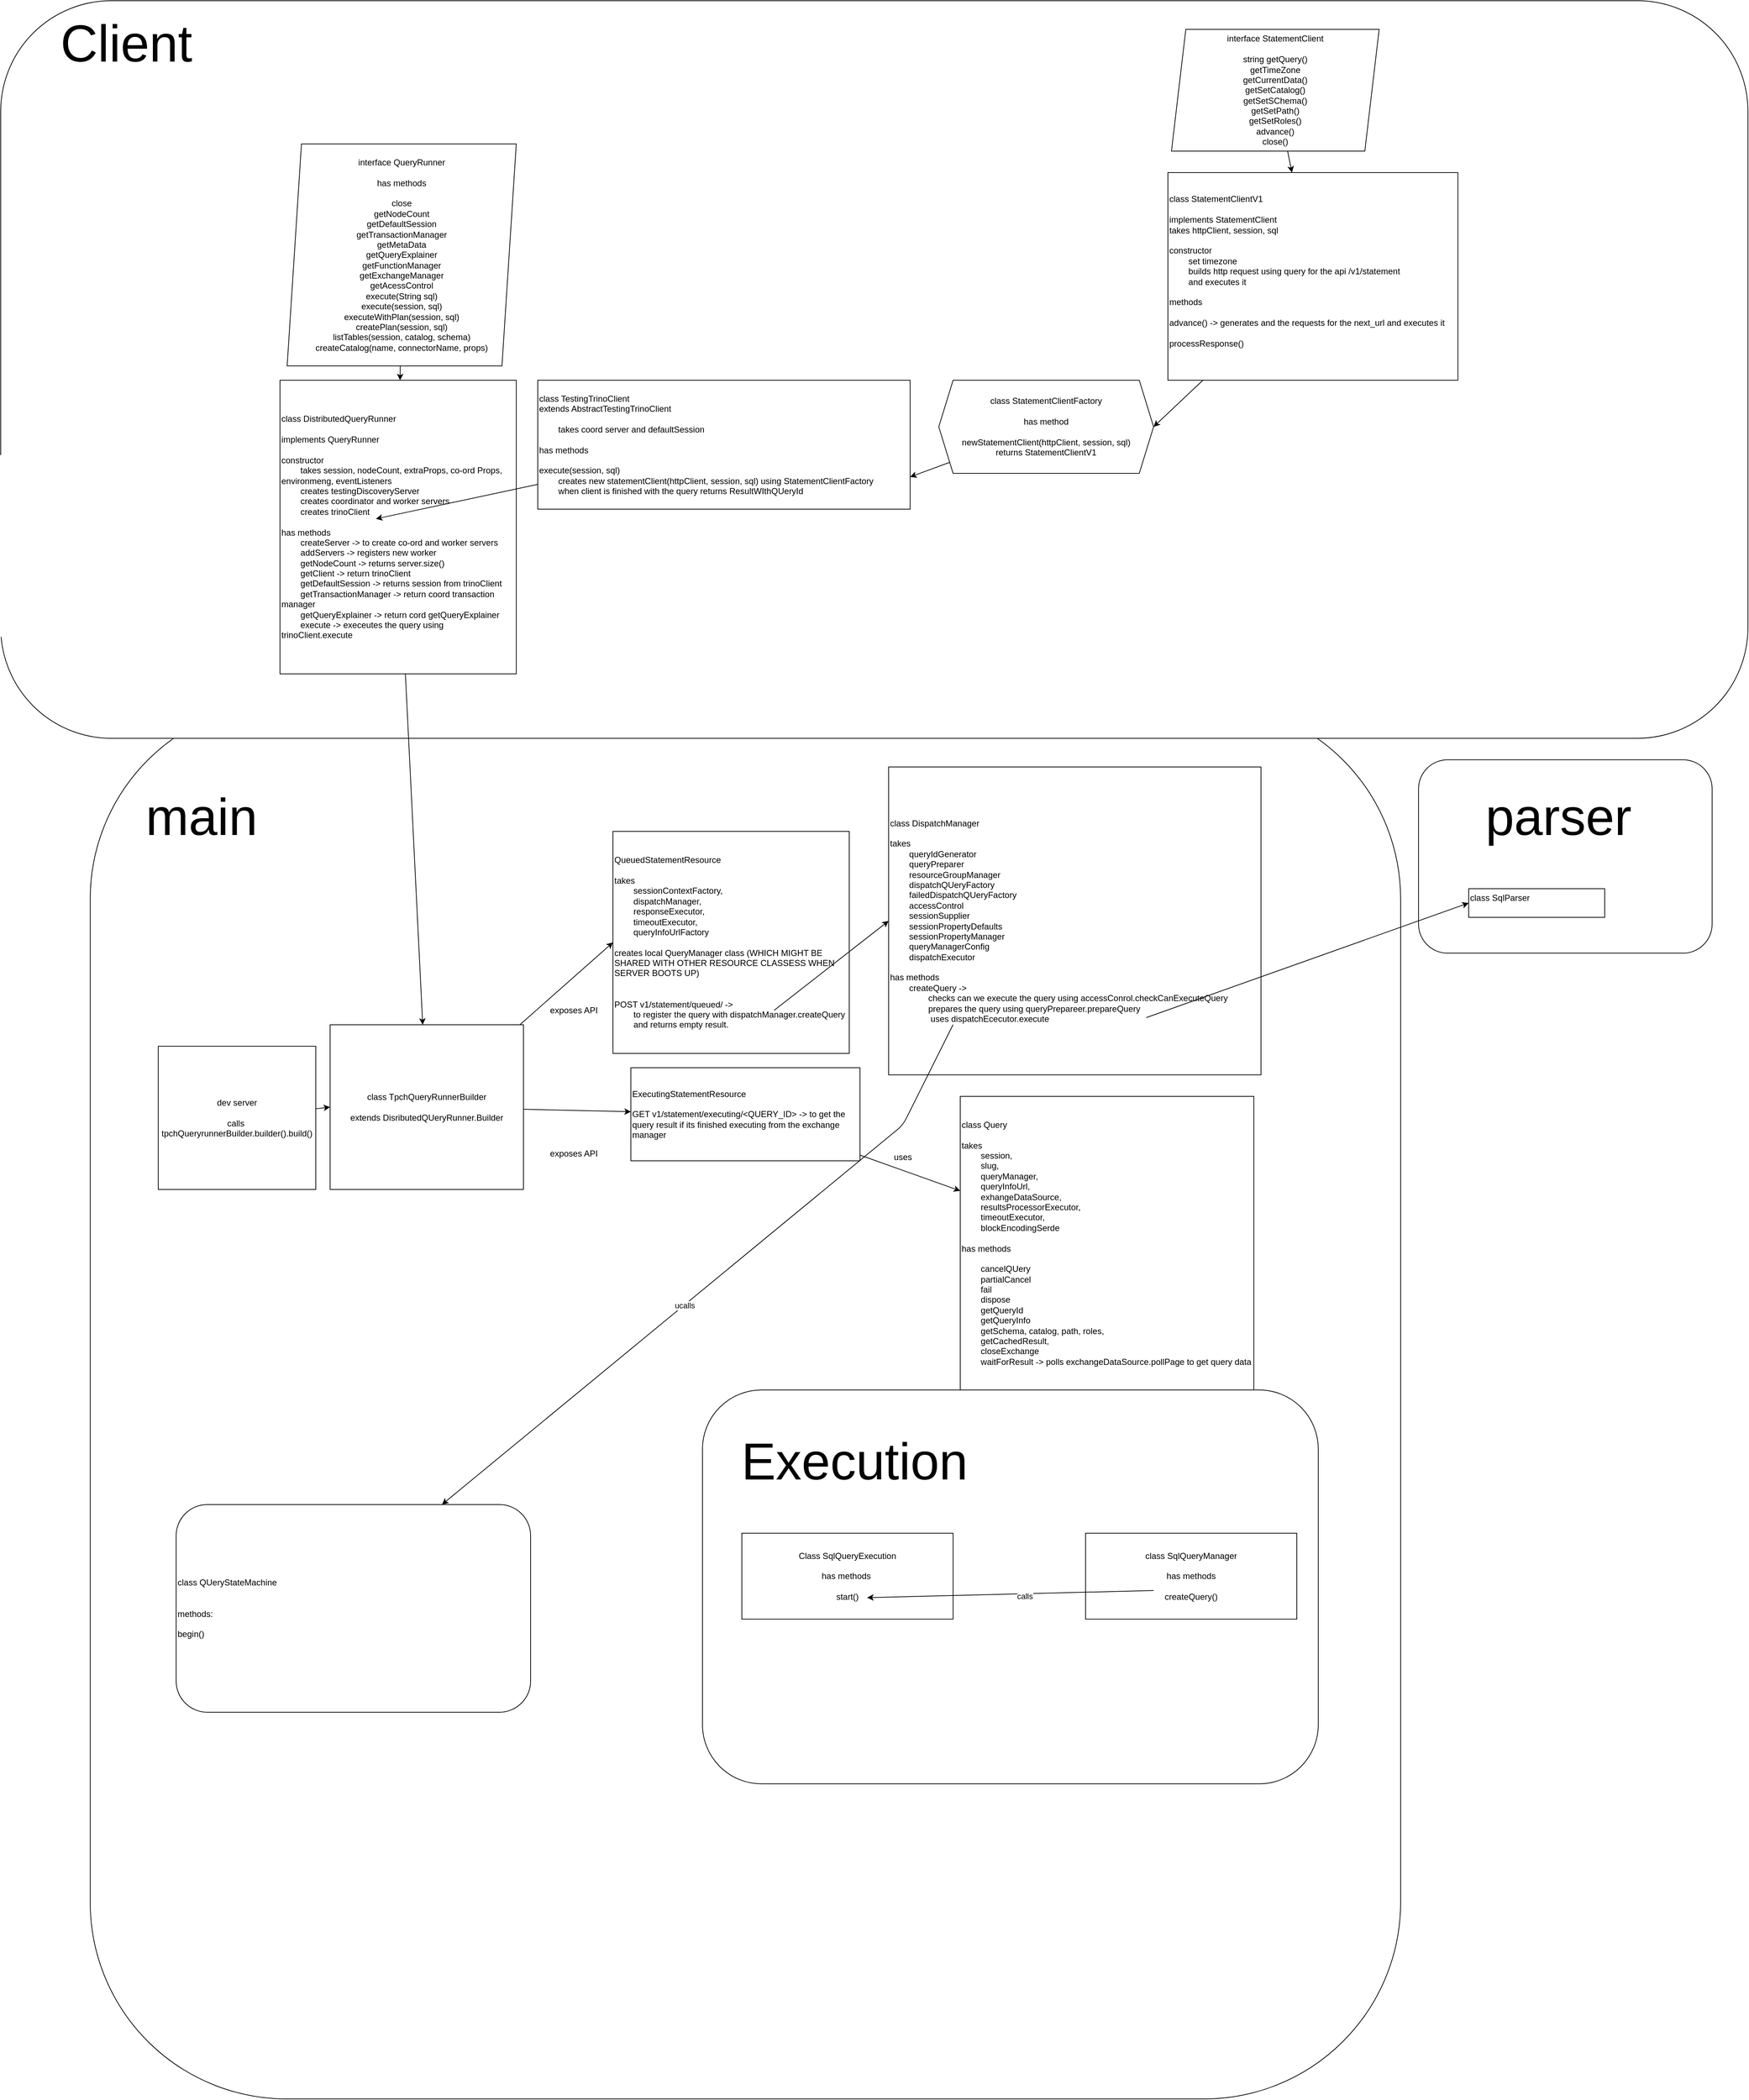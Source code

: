 <mxfile>
    <diagram id="36W98JDeAzT-L6-rF6kr" name="Page-1">
        <mxGraphModel dx="2346" dy="1761" grid="1" gridSize="10" guides="1" tooltips="1" connect="1" arrows="1" fold="1" page="1" pageScale="1" pageWidth="827" pageHeight="1169" math="0" shadow="0">
            <root>
                <mxCell id="0"/>
                <mxCell id="1" parent="0"/>
                <mxCell id="456" value="" style="rounded=1;whiteSpace=wrap;html=1;" vertex="1" parent="1">
                    <mxGeometry x="-75" y="-180" width="1830" height="1950" as="geometry"/>
                </mxCell>
                <mxCell id="454" value="" style="rounded=1;whiteSpace=wrap;html=1;" parent="1" vertex="1">
                    <mxGeometry x="-200" y="-1160" width="2440" height="1030" as="geometry"/>
                </mxCell>
                <mxCell id="426" style="edgeStyle=none;html=1;entryX=0;entryY=0.5;entryDx=0;entryDy=0;" parent="1" source="424" target="425" edge="1">
                    <mxGeometry relative="1" as="geometry"/>
                </mxCell>
                <mxCell id="424" value="dev server&lt;br&gt;&lt;br&gt;calls&amp;nbsp; tpchQueryrunnerBuilder.builder().build()" style="rounded=0;whiteSpace=wrap;html=1;" parent="1" vertex="1">
                    <mxGeometry x="20" y="300" width="220" height="200" as="geometry"/>
                </mxCell>
                <mxCell id="441" style="edgeStyle=none;html=1;entryX=0;entryY=0.5;entryDx=0;entryDy=0;" parent="1" source="425" target="440" edge="1">
                    <mxGeometry relative="1" as="geometry"/>
                </mxCell>
                <mxCell id="444" style="edgeStyle=none;html=1;" parent="1" source="425" target="443" edge="1">
                    <mxGeometry relative="1" as="geometry"/>
                </mxCell>
                <mxCell id="425" value="class TpchQueryRunnerBuilder&lt;br&gt;&lt;br&gt;extends DisributedQUeryRunner.Builder&lt;br&gt;" style="rounded=0;whiteSpace=wrap;html=1;" parent="1" vertex="1">
                    <mxGeometry x="260" y="270" width="270" height="230" as="geometry"/>
                </mxCell>
                <mxCell id="428" style="edgeStyle=none;html=1;" parent="1" source="427" target="425" edge="1">
                    <mxGeometry relative="1" as="geometry"/>
                </mxCell>
                <mxCell id="427" value="class DistributedQueryRunner&lt;br&gt;&lt;br&gt;implements QueryRunner&lt;br&gt;&lt;br&gt;constructor&lt;br&gt;&lt;span style=&quot;white-space: pre&quot;&gt;&#9;&lt;/span&gt;takes session, nodeCount, extraProps, co-ord Props, environmeng, eventListeners&lt;br&gt;&lt;span style=&quot;white-space: pre&quot;&gt;&#9;&lt;/span&gt;creates testingDiscoveryServer&lt;br&gt;&lt;span style=&quot;white-space: pre&quot;&gt;&#9;&lt;/span&gt;creates coordinator and worker servers&lt;br&gt;&lt;span style=&quot;white-space: pre&quot;&gt;&#9;&lt;/span&gt;creates trinoClient&lt;br&gt;&lt;span style=&quot;white-space: pre&quot;&gt;&#9;&lt;/span&gt;&lt;br&gt;has methods&lt;br&gt;&lt;span style=&quot;white-space: pre&quot;&gt;&#9;&lt;/span&gt;createServer -&amp;gt; to create co-ord and worker servers&lt;br&gt;&lt;span style=&quot;white-space: pre&quot;&gt;&#9;&lt;/span&gt;addServers -&amp;gt; registers new worker&lt;br&gt;&lt;span style=&quot;white-space: pre&quot;&gt;&#9;&lt;/span&gt;getNodeCount -&amp;gt; returns server.size()&lt;br&gt;&lt;span style=&quot;white-space: pre&quot;&gt;&#9;&lt;/span&gt;getClient -&amp;gt; return trinoClient&lt;br&gt;&lt;span style=&quot;white-space: pre&quot;&gt;&#9;&lt;/span&gt;getDefaultSession -&amp;gt; returns session from trinoClient&lt;br&gt;&lt;span style=&quot;white-space: pre&quot;&gt;&#9;&lt;/span&gt;getTransactionManager -&amp;gt; return coord transaction manager&lt;br&gt;&lt;span style=&quot;white-space: pre&quot;&gt;&#9;&lt;/span&gt;getQueryExplainer -&amp;gt; return cord getQueryExplainer&lt;br&gt;&lt;span style=&quot;white-space: pre&quot;&gt;&#9;&lt;/span&gt;execute -&amp;gt; execeutes the query using trinoClient.execute" style="rounded=0;whiteSpace=wrap;html=1;align=left;" parent="1" vertex="1">
                    <mxGeometry x="190" y="-630" width="330" height="410" as="geometry"/>
                </mxCell>
                <mxCell id="430" style="edgeStyle=none;html=1;" parent="1" source="429" target="427" edge="1">
                    <mxGeometry relative="1" as="geometry"/>
                </mxCell>
                <mxCell id="429" value="interface QueryRunner&lt;br&gt;&lt;br&gt;has methods&lt;br&gt;&lt;br&gt;close&lt;br&gt;getNodeCount&lt;br&gt;getDefaultSession&lt;br&gt;getTransactionManager&lt;br&gt;getMetaData&lt;br&gt;getQueryExplainer&lt;br&gt;getFunctionManager&lt;br&gt;getExchangeManager&lt;br&gt;getAcessControl&lt;br&gt;execute(String sql)&lt;br&gt;execute(session, sql)&lt;br&gt;executeWithPlan(session, sql)&lt;br&gt;createPlan(session, sql)&lt;br&gt;listTables(session, catalog, schema)&lt;br&gt;createCatalog(name, connectorName, props)&lt;br&gt;" style="shape=parallelogram;perimeter=parallelogramPerimeter;whiteSpace=wrap;html=1;fixedSize=1;" parent="1" vertex="1">
                    <mxGeometry x="200" y="-960" width="320" height="310" as="geometry"/>
                </mxCell>
                <mxCell id="432" style="edgeStyle=none;html=1;entryX=0.406;entryY=0.472;entryDx=0;entryDy=0;entryPerimeter=0;" parent="1" source="431" target="427" edge="1">
                    <mxGeometry relative="1" as="geometry"/>
                </mxCell>
                <mxCell id="431" value="class TestingTrinoClient&lt;br&gt;extends AbstractTestingTrinoClient&lt;br&gt;&lt;br&gt;&lt;span style=&quot;white-space: pre&quot;&gt;&#9;&lt;/span&gt;takes coord server and defaultSession&lt;br&gt;&lt;br&gt;has methods&lt;br&gt;&lt;br&gt;execute(session, sql)&lt;br&gt;&lt;span style=&quot;white-space: pre&quot;&gt;&#9;&lt;/span&gt;creates new statementClient(httpClient, session, sql) using StatementClientFactory&lt;br&gt;&lt;span style=&quot;white-space: pre&quot;&gt;&#9;&lt;/span&gt;when client is finished with the query returns ResultWIthQUeryId" style="rounded=0;whiteSpace=wrap;html=1;align=left;" parent="1" vertex="1">
                    <mxGeometry x="550" y="-630" width="520" height="180" as="geometry"/>
                </mxCell>
                <mxCell id="435" style="edgeStyle=none;html=1;entryX=1;entryY=0.75;entryDx=0;entryDy=0;" parent="1" source="434" target="431" edge="1">
                    <mxGeometry relative="1" as="geometry"/>
                </mxCell>
                <mxCell id="434" value="&lt;div&gt;&lt;span&gt;class StatementClientFactory&lt;/span&gt;&lt;/div&gt;&lt;div&gt;&lt;span&gt;&amp;nbsp;&lt;/span&gt;&lt;/div&gt;&lt;div&gt;&lt;span&gt;has method&lt;/span&gt;&lt;/div&gt;&lt;div&gt;&lt;span&gt;&lt;br&gt;&lt;/span&gt;&lt;/div&gt;&lt;div&gt;&lt;span&gt;newStatementClient(httpClient, session, sql)&lt;/span&gt;&lt;/div&gt;&lt;div&gt;&lt;span&gt;returns StatementClientV1&lt;/span&gt;&lt;/div&gt;" style="shape=hexagon;perimeter=hexagonPerimeter2;whiteSpace=wrap;html=1;fixedSize=1;align=center;" parent="1" vertex="1">
                    <mxGeometry x="1110" y="-630" width="300" height="130" as="geometry"/>
                </mxCell>
                <mxCell id="439" style="edgeStyle=none;html=1;entryX=1;entryY=0.5;entryDx=0;entryDy=0;" parent="1" source="436" target="434" edge="1">
                    <mxGeometry relative="1" as="geometry"/>
                </mxCell>
                <mxCell id="436" value="class StatementClientV1&lt;br&gt;&lt;br&gt;implements StatementClient&lt;br&gt;takes httpClient, session, sql&lt;br&gt;&lt;br&gt;constructor&lt;br&gt;&lt;span style=&quot;white-space: pre&quot;&gt;&#9;&lt;/span&gt;set timezone&lt;br&gt;&lt;span style=&quot;white-space: pre&quot;&gt;&#9;&lt;/span&gt;builds http request using query for the api /v1/statement&lt;br&gt;&lt;span style=&quot;white-space: pre&quot;&gt;&#9;&lt;/span&gt;and executes it&lt;br&gt;&lt;br&gt;methods&lt;br&gt;&lt;br&gt;advance() -&amp;gt; generates and the requests for the next_url and executes it&lt;br&gt;&lt;br&gt;processResponse()&lt;br&gt;&lt;br&gt;" style="rounded=0;whiteSpace=wrap;html=1;align=left;" parent="1" vertex="1">
                    <mxGeometry x="1430" y="-920" width="405" height="290" as="geometry"/>
                </mxCell>
                <mxCell id="438" style="edgeStyle=none;html=1;" parent="1" source="437" target="436" edge="1">
                    <mxGeometry relative="1" as="geometry"/>
                </mxCell>
                <mxCell id="437" value="interface StatementClient&lt;br&gt;&lt;br&gt;string getQuery()&lt;br&gt;getTimeZone&lt;br&gt;getCurrentData()&lt;br&gt;getSetCatalog()&lt;br&gt;getSetSChema()&lt;br&gt;getSetPath()&lt;br&gt;getSetRoles()&lt;br&gt;advance()&lt;br&gt;close()" style="shape=parallelogram;perimeter=parallelogramPerimeter;whiteSpace=wrap;html=1;fixedSize=1;" parent="1" vertex="1">
                    <mxGeometry x="1435" y="-1120" width="290" height="170" as="geometry"/>
                </mxCell>
                <mxCell id="440" value="QueuedStatementResource&lt;br&gt;&lt;br&gt;takes &lt;br&gt;&lt;span style=&quot;white-space: pre&quot;&gt;&#9;&lt;/span&gt;sessionContextFactory, &lt;br&gt;&lt;span style=&quot;white-space: pre&quot;&gt;&#9;&lt;/span&gt;dispatchManager, &lt;br&gt;&lt;span style=&quot;white-space: pre&quot;&gt;&#9;&lt;/span&gt;responseExecutor, &lt;br&gt;&lt;span style=&quot;white-space: pre&quot;&gt;&#9;&lt;/span&gt;timeoutExecutor, &lt;br&gt;&lt;span style=&quot;white-space: pre&quot;&gt;&#9;&lt;/span&gt;queryInfoUrlFactory&lt;br&gt;&lt;br&gt;creates local QueryManager class (WHICH MIGHT BE SHARED WITH OTHER RESOURCE CLASSESS WHEN SERVER BOOTS UP)&lt;br&gt;&amp;nbsp;&lt;br&gt;&lt;br&gt;POST v1/statement/queued/ -&amp;gt; &lt;br&gt;&lt;span style=&quot;white-space: pre&quot;&gt;&#9;&lt;/span&gt;to register the query with dispatchManager.createQuery&lt;br&gt;&lt;span style=&quot;white-space: pre&quot;&gt;&#9;&lt;/span&gt;and returns empty result." style="rounded=0;whiteSpace=wrap;html=1;align=left;" parent="1" vertex="1">
                    <mxGeometry x="655" width="330" height="310" as="geometry"/>
                </mxCell>
                <mxCell id="442" value="exposes API" style="text;html=1;align=center;verticalAlign=middle;resizable=0;points=[];autosize=1;strokeColor=none;fillColor=none;" parent="1" vertex="1">
                    <mxGeometry x="560" y="240" width="80" height="20" as="geometry"/>
                </mxCell>
                <mxCell id="447" style="edgeStyle=none;html=1;" parent="1" source="443" target="446" edge="1">
                    <mxGeometry relative="1" as="geometry"/>
                </mxCell>
                <mxCell id="443" value="ExecutingStatementResource&lt;br&gt;&lt;br&gt;GET v1/statement/executing/&amp;lt;QUERY_ID&amp;gt; -&amp;gt; to get the query result if its finished executing from the exchange manager&amp;nbsp;&lt;br&gt;" style="rounded=0;whiteSpace=wrap;html=1;align=left;" parent="1" vertex="1">
                    <mxGeometry x="680" y="330" width="320" height="130" as="geometry"/>
                </mxCell>
                <mxCell id="445" value="exposes API" style="text;html=1;align=center;verticalAlign=middle;resizable=0;points=[];autosize=1;strokeColor=none;fillColor=none;" parent="1" vertex="1">
                    <mxGeometry x="560" y="440" width="80" height="20" as="geometry"/>
                </mxCell>
                <mxCell id="446" value="&lt;div&gt;&lt;span&gt;class Query&lt;/span&gt;&lt;/div&gt;&lt;div&gt;&lt;br&gt;&lt;/div&gt;&lt;div&gt;&lt;span&gt;takes&lt;/span&gt;&lt;/div&gt;&lt;div&gt;&lt;span&gt;&lt;span style=&quot;white-space: pre&quot;&gt;&#9;&lt;/span&gt;session,&lt;br&gt;&lt;/span&gt;&lt;/div&gt;&lt;div&gt;&lt;span&gt;&lt;span style=&quot;white-space: pre&quot;&gt;&#9;&lt;/span&gt;slug,&lt;br&gt;&lt;/span&gt;&lt;/div&gt;&lt;div&gt;&lt;span&gt;&lt;span style=&quot;white-space: pre&quot;&gt;&#9;&lt;/span&gt;queryManager,&lt;br&gt;&lt;/span&gt;&lt;/div&gt;&lt;div&gt;&lt;span&gt;&lt;span style=&quot;white-space: pre&quot;&gt;&#9;&lt;/span&gt;queryInfoUrl,&lt;br&gt;&lt;/span&gt;&lt;/div&gt;&lt;div&gt;&lt;span&gt;&lt;span style=&quot;white-space: pre&quot;&gt;&#9;&lt;/span&gt;exhangeDataSource,&lt;br&gt;&lt;/span&gt;&lt;/div&gt;&lt;div&gt;&lt;span&gt;&lt;span style=&quot;white-space: pre&quot;&gt;&#9;&lt;/span&gt;resultsProcessorExecutor,&lt;br&gt;&lt;/span&gt;&lt;/div&gt;&lt;div&gt;&lt;span&gt;&lt;span style=&quot;white-space: pre&quot;&gt;&#9;&lt;/span&gt;timeoutExecutor,&lt;br&gt;&lt;/span&gt;&lt;/div&gt;&lt;div&gt;&lt;span&gt;&lt;span style=&quot;white-space: pre&quot;&gt;&#9;&lt;/span&gt;blockEncodingSerde&lt;br&gt;&lt;/span&gt;&lt;/div&gt;&lt;div&gt;&lt;span&gt;&lt;br&gt;&lt;/span&gt;&lt;/div&gt;&lt;div&gt;&lt;span&gt;has methods&lt;/span&gt;&lt;/div&gt;&lt;div&gt;&lt;span&gt;&lt;span style=&quot;white-space: pre&quot;&gt;&#9;&lt;/span&gt;&lt;br&gt;&lt;/span&gt;&lt;/div&gt;&lt;div&gt;&lt;span style=&quot;white-space: pre&quot;&gt;&#9;&lt;/span&gt;cancelQUery&lt;br&gt;&lt;/div&gt;&lt;div&gt;&lt;span style=&quot;white-space: pre&quot;&gt;&#9;&lt;/span&gt;partialCancel&lt;br&gt;&lt;/div&gt;&lt;div&gt;&lt;span style=&quot;white-space: pre&quot;&gt;&#9;&lt;/span&gt;fail&lt;br&gt;&lt;/div&gt;&lt;div&gt;&lt;span style=&quot;white-space: pre&quot;&gt;&#9;&lt;/span&gt;dispose&lt;br&gt;&lt;/div&gt;&lt;div&gt;&lt;span style=&quot;white-space: pre&quot;&gt;&#9;&lt;/span&gt;getQueryId&lt;br&gt;&lt;/div&gt;&lt;div&gt;&lt;span style=&quot;white-space: pre&quot;&gt;&#9;&lt;/span&gt;getQueryInfo&lt;br&gt;&lt;/div&gt;&lt;div&gt;&lt;span style=&quot;white-space: pre&quot;&gt;&#9;&lt;/span&gt;getSchema, catalog, path, roles,&amp;nbsp;&lt;br&gt;&lt;/div&gt;&lt;div&gt;&lt;span style=&quot;white-space: pre&quot;&gt;&#9;&lt;/span&gt;getCachedResult,&lt;/div&gt;&lt;div&gt;&lt;span style=&quot;white-space: pre&quot;&gt;&#9;&lt;/span&gt;&lt;span&gt;closeExchange&lt;/span&gt;&lt;br&gt;&lt;/div&gt;&lt;div&gt;&lt;span style=&quot;white-space: pre&quot;&gt;&#9;&lt;/span&gt;waitForResult -&amp;gt; polls exchangeDataSource.pollPage to get query data&lt;br&gt;&lt;/div&gt;" style="rounded=0;whiteSpace=wrap;html=1;align=left;" parent="1" vertex="1">
                    <mxGeometry x="1140" y="370" width="410" height="410" as="geometry"/>
                </mxCell>
                <mxCell id="448" value="uses" style="text;html=1;strokeColor=none;fillColor=none;align=center;verticalAlign=middle;whiteSpace=wrap;rounded=0;" parent="1" vertex="1">
                    <mxGeometry x="1030" y="440" width="60" height="30" as="geometry"/>
                </mxCell>
                <mxCell id="450" value="class DispatchManager&lt;br&gt;&lt;br&gt;takes&lt;br&gt;&lt;span style=&quot;white-space: pre&quot;&gt;&#9;&lt;/span&gt;queryIdGenerator&lt;br&gt;&lt;span style=&quot;white-space: pre&quot;&gt;&#9;&lt;/span&gt;queryPreparer&lt;br&gt;&lt;span style=&quot;white-space: pre&quot;&gt;&#9;&lt;/span&gt;resourceGroupManager&lt;br&gt;&lt;span style=&quot;white-space: pre&quot;&gt;&#9;&lt;/span&gt;dispatchQUeryFactory&lt;br&gt;&lt;span style=&quot;white-space: pre&quot;&gt;&#9;&lt;/span&gt;failedDispatchQUeryFactory&lt;br&gt;&lt;span style=&quot;white-space: pre&quot;&gt;&#9;&lt;/span&gt;accessControl&lt;br&gt;&lt;span style=&quot;white-space: pre&quot;&gt;&#9;&lt;/span&gt;sessionSupplier&lt;br&gt;&lt;span style=&quot;white-space: pre&quot;&gt;&#9;&lt;/span&gt;sessionPropertyDefaults&lt;br&gt;&lt;span style=&quot;white-space: pre&quot;&gt;&#9;&lt;/span&gt;sessionPropertyManager&lt;br&gt;&lt;span style=&quot;white-space: pre&quot;&gt;&#9;&lt;/span&gt;queryManagerConfig&lt;br&gt;&lt;span style=&quot;white-space: pre&quot;&gt;&#9;&lt;/span&gt;dispatchExecutor&lt;br&gt;&lt;br&gt;has methods&lt;br&gt;&lt;span style=&quot;white-space: pre&quot;&gt;&#9;&lt;/span&gt;createQuery -&amp;gt;&amp;nbsp;&lt;br&gt;&lt;span style=&quot;white-space: pre&quot;&gt;&#9;&lt;/span&gt;&lt;span style=&quot;white-space: pre&quot;&gt;&#9;&lt;/span&gt;checks can we execute the query using accessConrol.checkCanExecuteQuery&lt;br&gt;&lt;span style=&quot;white-space: pre&quot;&gt;&#9;&lt;/span&gt;&lt;span style=&quot;white-space: pre&quot;&gt;&#9;&lt;/span&gt;prepares the query using queryPrepareer.prepareQuery&lt;br&gt;&lt;span style=&quot;white-space: pre&quot;&gt;&#9;&lt;/span&gt;&lt;span style=&quot;white-space: pre&quot;&gt;&#9;&lt;/span&gt;&amp;nbsp;uses dispatchEcecutor.execute" style="whiteSpace=wrap;html=1;align=left;" parent="1" vertex="1">
                    <mxGeometry x="1040" y="-90" width="520" height="430" as="geometry"/>
                </mxCell>
                <mxCell id="452" value="" style="endArrow=classic;html=1;exitX=0.682;exitY=0.806;exitDx=0;exitDy=0;exitPerimeter=0;entryX=0;entryY=0.5;entryDx=0;entryDy=0;" parent="1" source="440" target="450" edge="1">
                    <mxGeometry width="50" height="50" relative="1" as="geometry">
                        <mxPoint x="1040" y="270" as="sourcePoint"/>
                        <mxPoint x="1090" y="220" as="targetPoint"/>
                    </mxGeometry>
                </mxCell>
                <mxCell id="455" value="&lt;font style=&quot;font-size: 72px&quot;&gt;Client&lt;/font&gt;" style="text;html=1;align=center;verticalAlign=middle;resizable=0;points=[];autosize=1;strokeColor=none;fillColor=none;" parent="1" vertex="1">
                    <mxGeometry x="-125" y="-1120" width="200" height="40" as="geometry"/>
                </mxCell>
                <mxCell id="457" value="&lt;font style=&quot;font-size: 72px&quot;&gt;main&lt;/font&gt;" style="text;html=1;align=center;verticalAlign=middle;resizable=0;points=[];autosize=1;strokeColor=none;fillColor=none;" vertex="1" parent="1">
                    <mxGeometry x="-5" y="-40" width="170" height="40" as="geometry"/>
                </mxCell>
                <mxCell id="458" value="" style="rounded=1;whiteSpace=wrap;html=1;" vertex="1" parent="1">
                    <mxGeometry x="1780" y="-100" width="410" height="270" as="geometry"/>
                </mxCell>
                <mxCell id="459" value="&lt;font style=&quot;font-size: 72px&quot;&gt;parser&lt;/font&gt;" style="text;html=1;align=center;verticalAlign=middle;resizable=0;points=[];autosize=1;strokeColor=none;fillColor=none;" vertex="1" parent="1">
                    <mxGeometry x="1865" y="-40" width="220" height="40" as="geometry"/>
                </mxCell>
                <mxCell id="460" value="class SqlParser&lt;br&gt;&lt;br&gt;" style="rounded=0;whiteSpace=wrap;html=1;align=left;" vertex="1" parent="1">
                    <mxGeometry x="1850" y="80" width="190" height="40" as="geometry"/>
                </mxCell>
                <mxCell id="461" value="" style="endArrow=classic;html=1;exitX=0.692;exitY=0.814;exitDx=0;exitDy=0;exitPerimeter=0;entryX=0;entryY=0.5;entryDx=0;entryDy=0;" edge="1" parent="1" source="450" target="460">
                    <mxGeometry width="50" height="50" relative="1" as="geometry">
                        <mxPoint x="1750" y="270" as="sourcePoint"/>
                        <mxPoint x="1800" y="220" as="targetPoint"/>
                    </mxGeometry>
                </mxCell>
                <mxCell id="462" value="class QUeryStateMachine&lt;br&gt;&lt;br&gt;&lt;br&gt;methods:&lt;br&gt;&lt;br&gt;begin()" style="rounded=1;whiteSpace=wrap;html=1;align=left;" vertex="1" parent="1">
                    <mxGeometry x="45" y="940" width="495" height="290" as="geometry"/>
                </mxCell>
                <mxCell id="463" value="" style="endArrow=classic;html=1;exitX=0.173;exitY=0.837;exitDx=0;exitDy=0;exitPerimeter=0;entryX=0.75;entryY=0;entryDx=0;entryDy=0;" edge="1" parent="1" source="450" target="462">
                    <mxGeometry width="50" height="50" relative="1" as="geometry">
                        <mxPoint x="1190" y="940" as="sourcePoint"/>
                        <mxPoint x="1240" y="890" as="targetPoint"/>
                        <Array as="points">
                            <mxPoint x="1060" y="410"/>
                        </Array>
                    </mxGeometry>
                </mxCell>
                <mxCell id="464" value="ucalls" style="edgeLabel;html=1;align=center;verticalAlign=middle;resizable=0;points=[];" vertex="1" connectable="0" parent="463">
                    <mxGeometry x="0.115" relative="1" as="geometry">
                        <mxPoint as="offset"/>
                    </mxGeometry>
                </mxCell>
                <mxCell id="466" value="" style="rounded=1;whiteSpace=wrap;html=1;" vertex="1" parent="1">
                    <mxGeometry x="780" y="780" width="860" height="550" as="geometry"/>
                </mxCell>
                <mxCell id="465" value="Class SqlQueryExecution&lt;br&gt;&lt;br&gt;has methods&amp;nbsp;&lt;br&gt;&lt;br&gt;start()" style="rounded=0;whiteSpace=wrap;html=1;" vertex="1" parent="1">
                    <mxGeometry x="835" y="980" width="295" height="120" as="geometry"/>
                </mxCell>
                <mxCell id="467" value="&lt;font style=&quot;font-size: 72px&quot;&gt;Execution&lt;/font&gt;" style="text;html=1;align=center;verticalAlign=middle;resizable=0;points=[];autosize=1;strokeColor=none;fillColor=none;" vertex="1" parent="1">
                    <mxGeometry x="827" y="860" width="330" height="40" as="geometry"/>
                </mxCell>
                <mxCell id="468" value="class SqlQueryManager&lt;br&gt;&lt;br&gt;has methods&lt;br&gt;&lt;br&gt;createQuery()" style="rounded=0;whiteSpace=wrap;html=1;" vertex="1" parent="1">
                    <mxGeometry x="1315" y="980" width="295" height="120" as="geometry"/>
                </mxCell>
                <mxCell id="469" value="" style="endArrow=classic;html=1;exitX=0.322;exitY=0.667;exitDx=0;exitDy=0;exitPerimeter=0;entryX=0.593;entryY=0.75;entryDx=0;entryDy=0;entryPerimeter=0;" edge="1" parent="1" source="468" target="465">
                    <mxGeometry width="50" height="50" relative="1" as="geometry">
                        <mxPoint x="1190" y="1060" as="sourcePoint"/>
                        <mxPoint x="1240" y="1010" as="targetPoint"/>
                    </mxGeometry>
                </mxCell>
                <mxCell id="470" value="calls" style="edgeLabel;html=1;align=center;verticalAlign=middle;resizable=0;points=[];" vertex="1" connectable="0" parent="469">
                    <mxGeometry x="-0.105" y="3" relative="1" as="geometry">
                        <mxPoint x="-1" as="offset"/>
                    </mxGeometry>
                </mxCell>
            </root>
        </mxGraphModel>
    </diagram>
</mxfile>